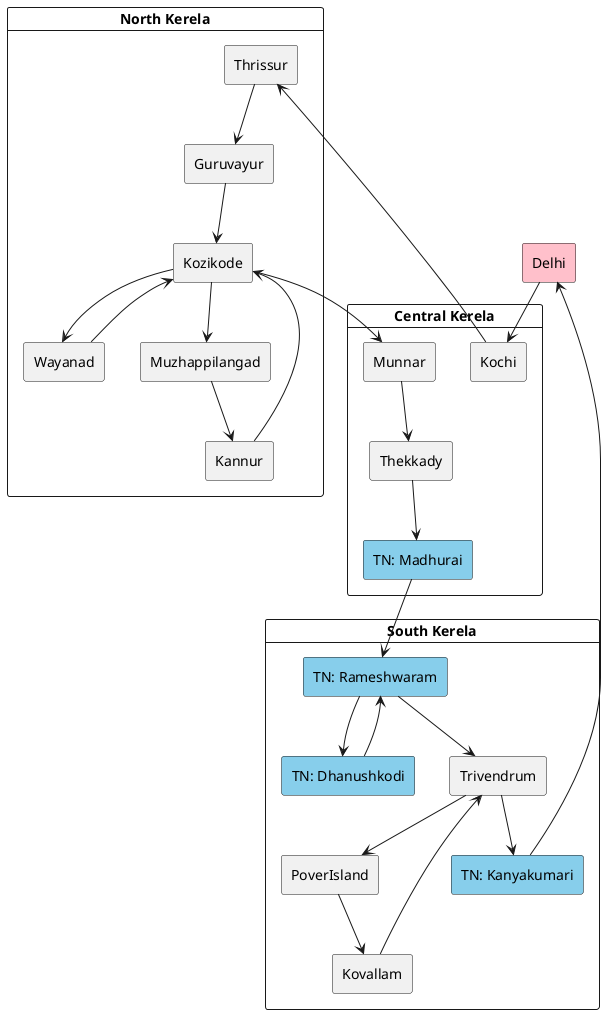 @startuml

rectangle Delhi as 19 #pink

card "North Kerela" as a{
    rectangle Thrissur as 4
    rectangle Guruvayur as 5
    rectangle Wayanad as 6
    rectangle Kozikode as 7
    rectangle "Muzhappilangad" as 8
    rectangle Kannur as 9
    rectangle Kozikode as 7

}
card "Central Kerela" as b{
    rectangle Kochi as 1
    rectangle Munnar as 10
    rectangle Thekkady as 11
    rectangle "TN: Madhurai" as 12 #skyblue

}
card "South Kerela" as c {
    rectangle "TN: Rameshwaram" as 13 #skyblue
    rectangle "TN: Dhanushkodi" as 14 #skyblue
    rectangle Trivendrum as 15
    rectangle PoverIsland as 16
    rectangle Kovallam as 17
    rectangle "TN: Kanyakumari" as 18 #skyblue

}
19-->1
1-->4
4-->5
5-->7
7-->8
8-->9
7-->6
6-->7
9-->7
7-->10
10-->11
11-->12
12-->13
13-->14
14-->13
13-->15
15-->16
16-->17
17-->15
15-->18
18-->19

@enduml